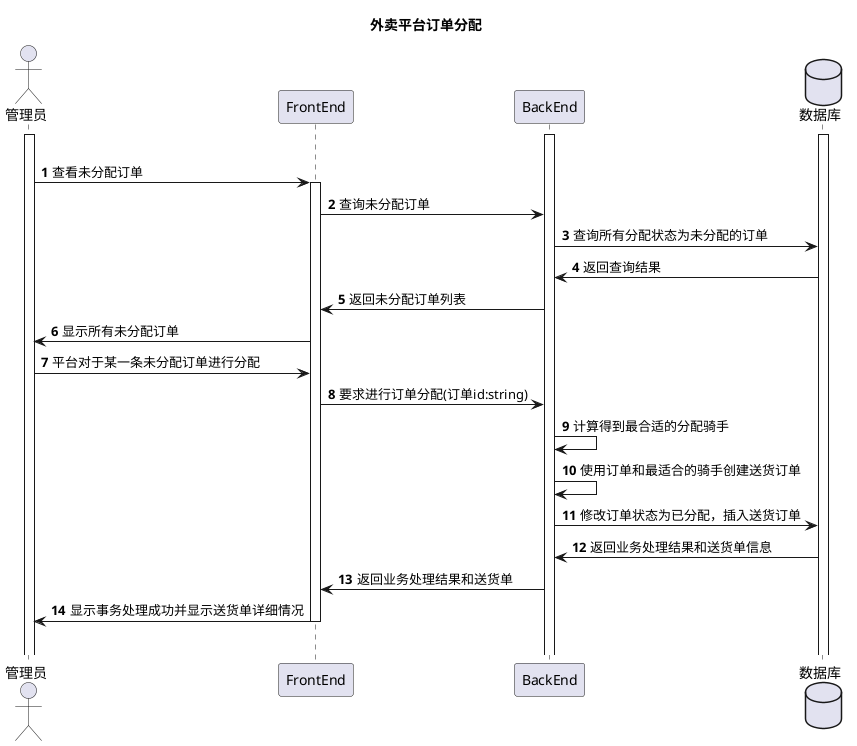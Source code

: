 @startuml
'https://plantuml.com/sequence-diagram

autonumber
title 外卖平台订单分配

actor 管理员
activate 管理员
participant FrontEnd order 2
participant BackEnd order 3
activate BackEnd
database 数据库 order 6

activate 数据库
|||
管理员 -> FrontEnd:查看未分配订单
activate FrontEnd
FrontEnd->BackEnd:查询未分配订单
BackEnd->数据库:查询所有分配状态为未分配的订单
数据库 -> BackEnd:返回查询结果
BackEnd->FrontEnd:返回未分配订单列表
FrontEnd ->管理员:显示所有未分配订单
管理员 ->FrontEnd:平台对于某一条未分配订单进行分配
FrontEnd->BackEnd:要求进行订单分配(订单id:string)
BackEnd->BackEnd:计算得到最合适的分配骑手
BackEnd->BackEnd:使用订单和最适合的骑手创建送货订单
BackEnd->数据库:修改订单状态为已分配，插入送货订单
数据库->BackEnd:返回业务处理结果和送货单信息
BackEnd->FrontEnd:返回业务处理结果和送货单
FrontEnd->管理员:显示事务处理成功并显示送货单详细情况
deactivate FrontEnd
|||
@enduml